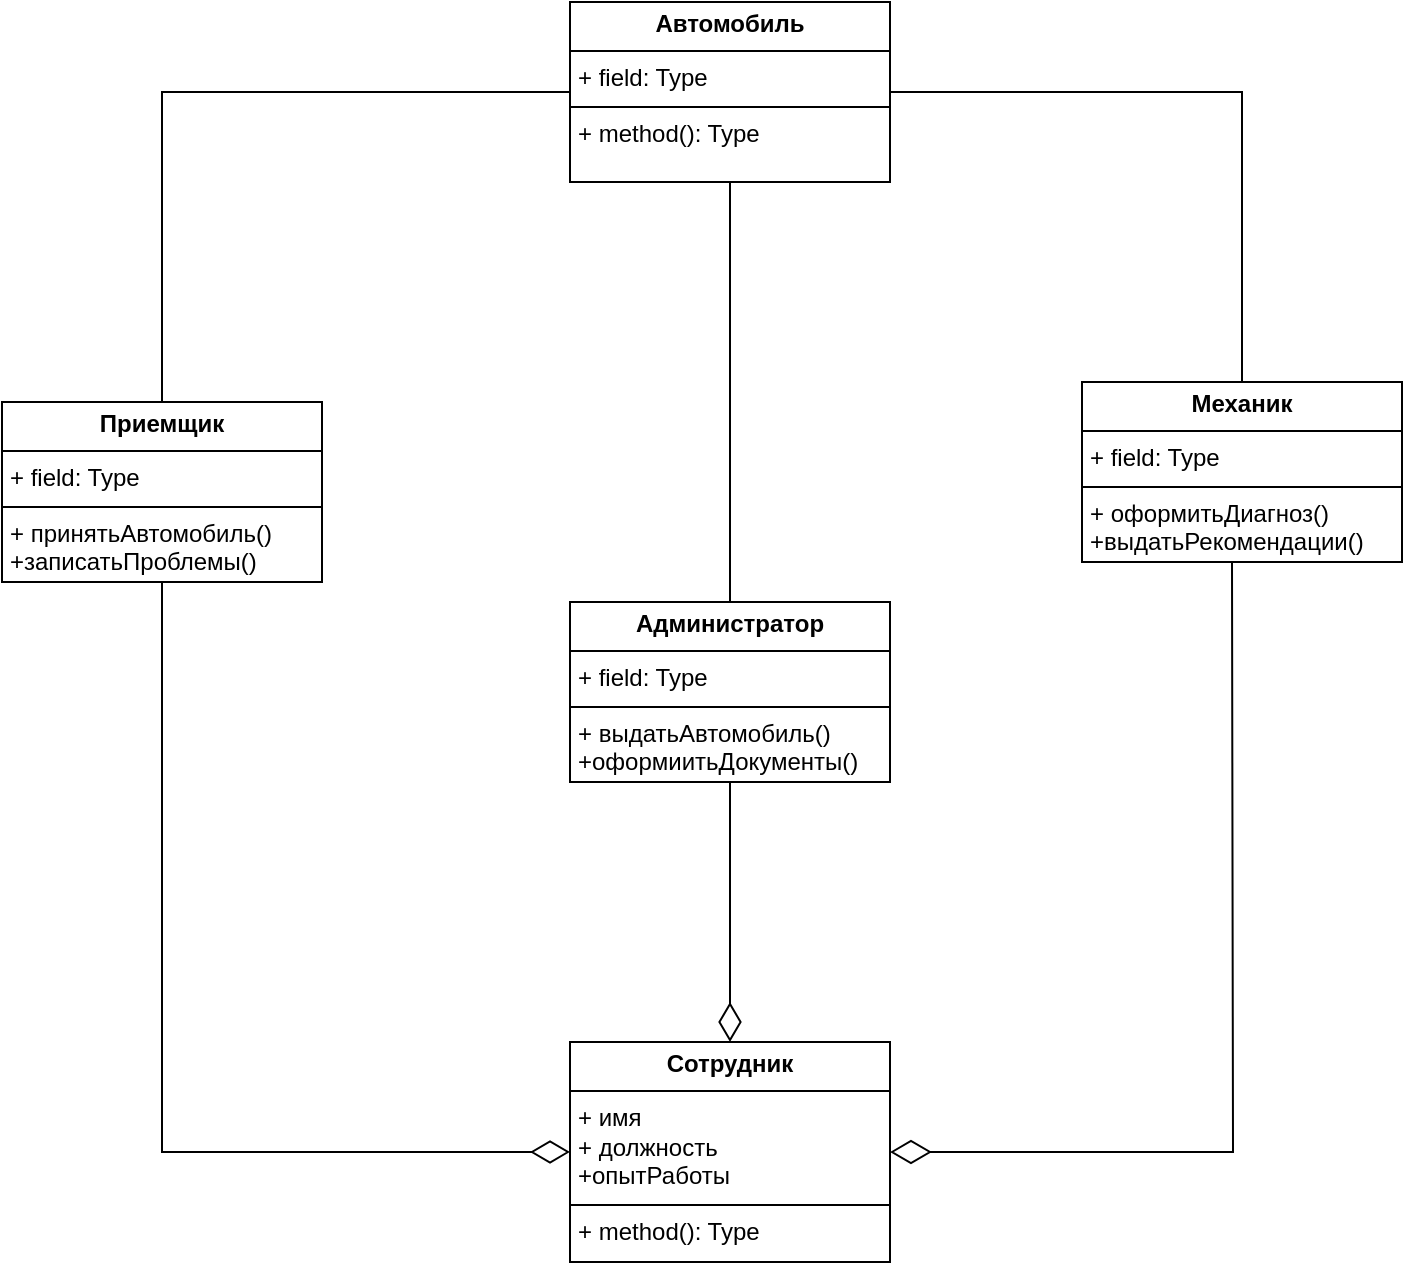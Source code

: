 <mxfile version="24.7.17">
  <diagram name="Страница — 1" id="V6U2V_yph54vHdSWFa4v">
    <mxGraphModel dx="1426" dy="791" grid="1" gridSize="10" guides="1" tooltips="1" connect="1" arrows="1" fold="1" page="1" pageScale="1" pageWidth="827" pageHeight="1169" math="0" shadow="0">
      <root>
        <mxCell id="0" />
        <mxCell id="1" parent="0" />
        <mxCell id="4ejM5clpUzFG7Q-52gJj-15" style="edgeStyle=orthogonalEdgeStyle;rounded=0;orthogonalLoop=1;jettySize=auto;html=1;entryX=0.5;entryY=1;entryDx=0;entryDy=0;endArrow=none;endFill=0;endSize=16;startArrow=diamondThin;startFill=0;startSize=17;" edge="1" parent="1" source="4ejM5clpUzFG7Q-52gJj-1" target="4ejM5clpUzFG7Q-52gJj-2">
          <mxGeometry relative="1" as="geometry" />
        </mxCell>
        <mxCell id="4ejM5clpUzFG7Q-52gJj-16" style="edgeStyle=orthogonalEdgeStyle;rounded=0;orthogonalLoop=1;jettySize=auto;html=1;entryX=0.5;entryY=1;entryDx=0;entryDy=0;endArrow=none;endFill=0;endSize=18;startArrow=diamondThin;startFill=0;sourcePerimeterSpacing=5;startSize=18;exitX=1;exitY=0.5;exitDx=0;exitDy=0;" edge="1" parent="1" source="4ejM5clpUzFG7Q-52gJj-1">
          <mxGeometry relative="1" as="geometry">
            <mxPoint x="540" y="615" as="sourcePoint" />
            <mxPoint x="665" y="330" as="targetPoint" />
          </mxGeometry>
        </mxCell>
        <mxCell id="4ejM5clpUzFG7Q-52gJj-1" value="&lt;p style=&quot;margin:0px;margin-top:4px;text-align:center;&quot;&gt;&lt;b&gt;Сотрудник&lt;/b&gt;&lt;/p&gt;&lt;hr size=&quot;1&quot; style=&quot;border-style:solid;&quot;&gt;&lt;p style=&quot;margin:0px;margin-left:4px;&quot;&gt;+ имя&lt;/p&gt;&lt;p style=&quot;margin:0px;margin-left:4px;&quot;&gt;+ должность&lt;/p&gt;&lt;p style=&quot;margin:0px;margin-left:4px;&quot;&gt;+опытРаботы&lt;/p&gt;&lt;hr size=&quot;1&quot; style=&quot;border-style:solid;&quot;&gt;&lt;p style=&quot;margin:0px;margin-left:4px;&quot;&gt;+ method(): Type&lt;/p&gt;" style="verticalAlign=top;align=left;overflow=fill;html=1;whiteSpace=wrap;" vertex="1" parent="1">
          <mxGeometry x="334" y="570" width="160" height="110" as="geometry" />
        </mxCell>
        <mxCell id="4ejM5clpUzFG7Q-52gJj-2" value="&lt;p style=&quot;margin:0px;margin-top:4px;text-align:center;&quot;&gt;&lt;b&gt;Приемщик&lt;/b&gt;&lt;/p&gt;&lt;hr size=&quot;1&quot; style=&quot;border-style:solid;&quot;&gt;&lt;p style=&quot;margin:0px;margin-left:4px;&quot;&gt;+ field: Type&lt;/p&gt;&lt;hr size=&quot;1&quot; style=&quot;border-style:solid;&quot;&gt;&lt;p style=&quot;margin:0px;margin-left:4px;&quot;&gt;+ принятьАвтомобиль()&lt;/p&gt;&lt;p style=&quot;margin:0px;margin-left:4px;&quot;&gt;+записатьПроблемы()&lt;/p&gt;" style="verticalAlign=top;align=left;overflow=fill;html=1;whiteSpace=wrap;" vertex="1" parent="1">
          <mxGeometry x="50" y="250" width="160" height="90" as="geometry" />
        </mxCell>
        <mxCell id="4ejM5clpUzFG7Q-52gJj-10" style="edgeStyle=orthogonalEdgeStyle;rounded=0;orthogonalLoop=1;jettySize=auto;html=1;entryX=0.5;entryY=0;entryDx=0;entryDy=0;endArrow=none;endFill=0;" edge="1" parent="1" source="4ejM5clpUzFG7Q-52gJj-3" target="4ejM5clpUzFG7Q-52gJj-2">
          <mxGeometry relative="1" as="geometry" />
        </mxCell>
        <mxCell id="4ejM5clpUzFG7Q-52gJj-13" style="edgeStyle=orthogonalEdgeStyle;rounded=0;orthogonalLoop=1;jettySize=auto;html=1;entryX=0.5;entryY=0;entryDx=0;entryDy=0;endArrow=none;endFill=0;" edge="1" parent="1" source="4ejM5clpUzFG7Q-52gJj-3" target="4ejM5clpUzFG7Q-52gJj-9">
          <mxGeometry relative="1" as="geometry" />
        </mxCell>
        <mxCell id="4ejM5clpUzFG7Q-52gJj-19" style="edgeStyle=orthogonalEdgeStyle;rounded=0;orthogonalLoop=1;jettySize=auto;html=1;entryX=0.5;entryY=0;entryDx=0;entryDy=0;endArrow=none;endFill=0;" edge="1" parent="1" source="4ejM5clpUzFG7Q-52gJj-3" target="4ejM5clpUzFG7Q-52gJj-8">
          <mxGeometry relative="1" as="geometry" />
        </mxCell>
        <mxCell id="4ejM5clpUzFG7Q-52gJj-3" value="&lt;p style=&quot;margin:0px;margin-top:4px;text-align:center;&quot;&gt;&lt;b&gt;Автомобиль&lt;/b&gt;&lt;/p&gt;&lt;hr size=&quot;1&quot; style=&quot;border-style:solid;&quot;&gt;&lt;p style=&quot;margin:0px;margin-left:4px;&quot;&gt;+ field: Type&lt;/p&gt;&lt;hr size=&quot;1&quot; style=&quot;border-style:solid;&quot;&gt;&lt;p style=&quot;margin:0px;margin-left:4px;&quot;&gt;+ method(): Type&lt;/p&gt;" style="verticalAlign=top;align=left;overflow=fill;html=1;whiteSpace=wrap;" vertex="1" parent="1">
          <mxGeometry x="334" y="50" width="160" height="90" as="geometry" />
        </mxCell>
        <mxCell id="4ejM5clpUzFG7Q-52gJj-17" style="edgeStyle=orthogonalEdgeStyle;rounded=0;orthogonalLoop=1;jettySize=auto;html=1;entryX=0.5;entryY=0;entryDx=0;entryDy=0;endArrow=diamondThin;endFill=0;startSize=8;endSize=17;" edge="1" parent="1" source="4ejM5clpUzFG7Q-52gJj-8" target="4ejM5clpUzFG7Q-52gJj-1">
          <mxGeometry relative="1" as="geometry" />
        </mxCell>
        <mxCell id="4ejM5clpUzFG7Q-52gJj-8" value="&lt;p style=&quot;margin:0px;margin-top:4px;text-align:center;&quot;&gt;&lt;b&gt;Администратор&lt;/b&gt;&lt;/p&gt;&lt;hr size=&quot;1&quot; style=&quot;border-style:solid;&quot;&gt;&lt;p style=&quot;margin:0px;margin-left:4px;&quot;&gt;+ field: Type&lt;/p&gt;&lt;hr size=&quot;1&quot; style=&quot;border-style:solid;&quot;&gt;&lt;p style=&quot;margin:0px;margin-left:4px;&quot;&gt;+ выдатьАвтомобиль()&lt;/p&gt;&lt;p style=&quot;margin:0px;margin-left:4px;&quot;&gt;+оформиитьДокументы()&lt;/p&gt;" style="verticalAlign=top;align=left;overflow=fill;html=1;whiteSpace=wrap;" vertex="1" parent="1">
          <mxGeometry x="334" y="350" width="160" height="90" as="geometry" />
        </mxCell>
        <mxCell id="4ejM5clpUzFG7Q-52gJj-9" value="&lt;p style=&quot;margin:0px;margin-top:4px;text-align:center;&quot;&gt;&lt;b&gt;Механик&lt;/b&gt;&lt;/p&gt;&lt;hr size=&quot;1&quot; style=&quot;border-style:solid;&quot;&gt;&lt;p style=&quot;margin:0px;margin-left:4px;&quot;&gt;+ field: Type&lt;/p&gt;&lt;hr size=&quot;1&quot; style=&quot;border-style:solid;&quot;&gt;&lt;p style=&quot;margin:0px;margin-left:4px;&quot;&gt;+ оформитьДиагноз()&lt;/p&gt;&lt;p style=&quot;margin:0px;margin-left:4px;&quot;&gt;+выдатьРекомендации()&lt;/p&gt;" style="verticalAlign=top;align=left;overflow=fill;html=1;whiteSpace=wrap;" vertex="1" parent="1">
          <mxGeometry x="590" y="240" width="160" height="90" as="geometry" />
        </mxCell>
      </root>
    </mxGraphModel>
  </diagram>
</mxfile>
